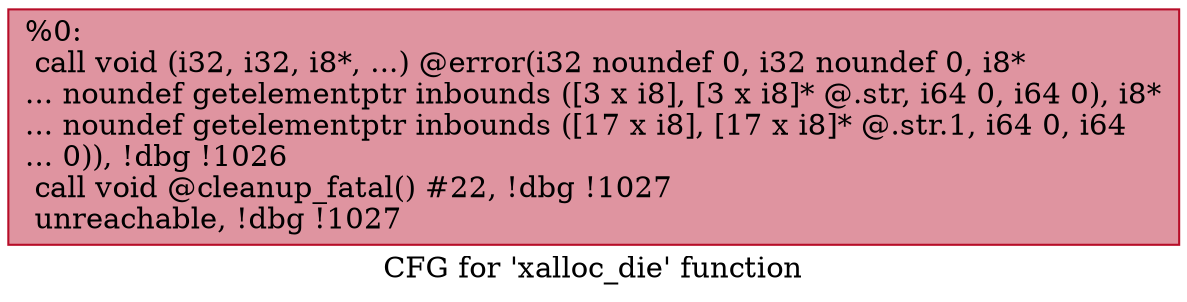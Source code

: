 digraph "CFG for 'xalloc_die' function" {
	label="CFG for 'xalloc_die' function";

	Node0x22da270 [shape=record,color="#b70d28ff", style=filled, fillcolor="#b70d2870",label="{%0:\l  call void (i32, i32, i8*, ...) @error(i32 noundef 0, i32 noundef 0, i8*\l... noundef getelementptr inbounds ([3 x i8], [3 x i8]* @.str, i64 0, i64 0), i8*\l... noundef getelementptr inbounds ([17 x i8], [17 x i8]* @.str.1, i64 0, i64\l... 0)), !dbg !1026\l  call void @cleanup_fatal() #22, !dbg !1027\l  unreachable, !dbg !1027\l}"];
}
